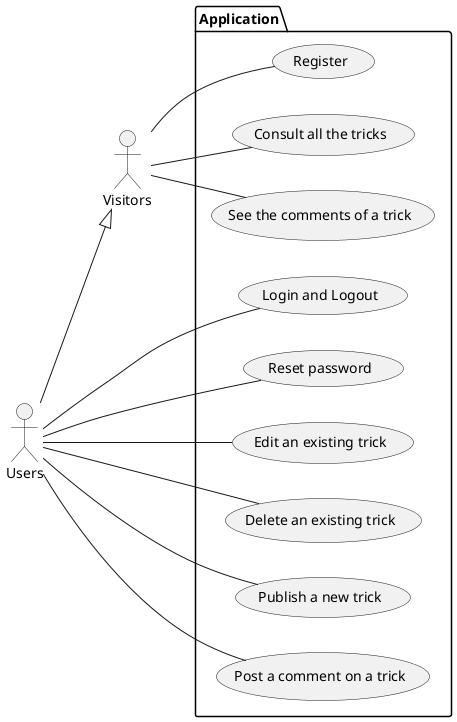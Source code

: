 @startuml
left to right direction
:Users:
:Visitors:
Users -down-|> Visitors
package Application {
		Visitors -- (Register)
		Visitors -- (Consult all the tricks)
		Visitors -- (See the comments of a trick)
		Users -- (Login and Logout)
		Users -- (Reset password)
    Users -- (Edit an existing trick)
    Users -- (Delete an existing trick)
    Users -- (Publish a new trick)
    Users -- (Post a comment on a trick)
}
@enduml
